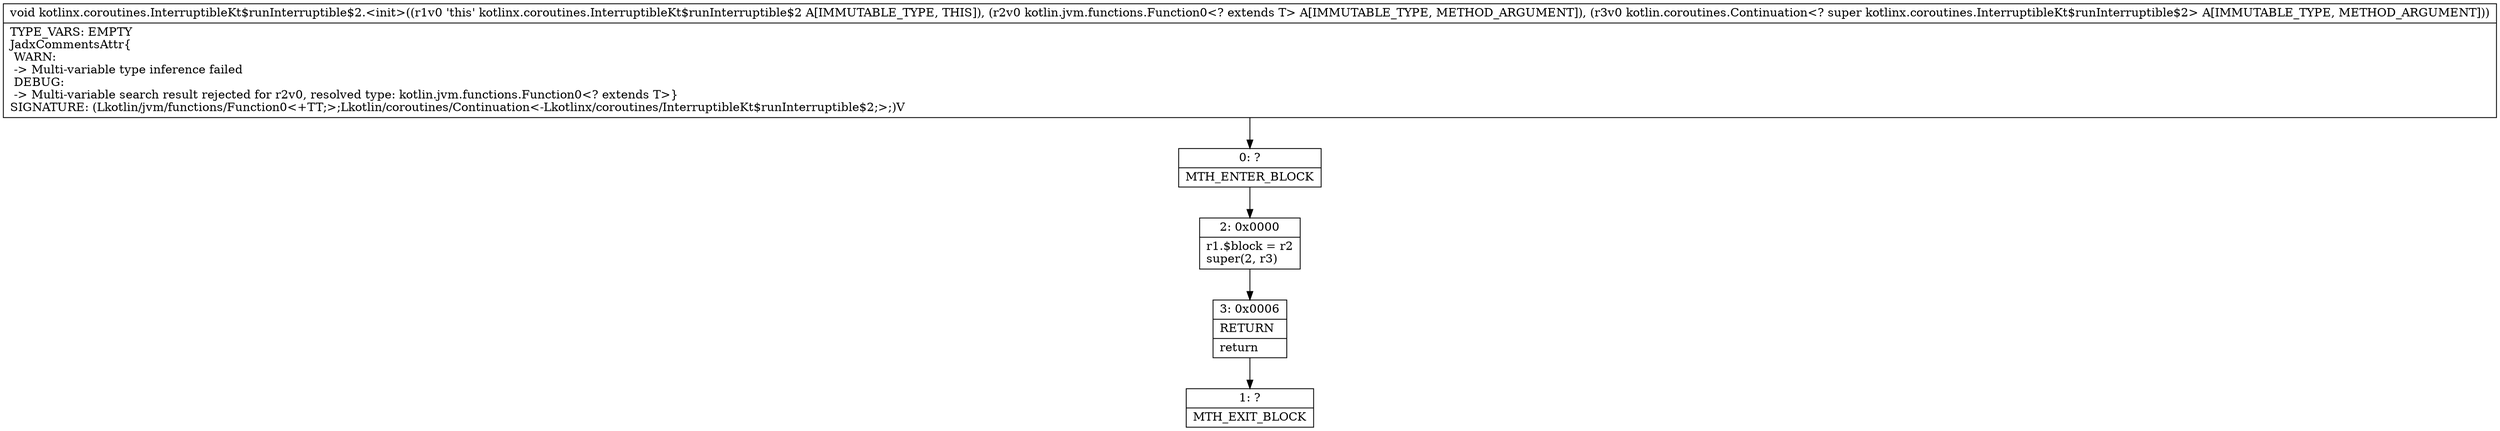 digraph "CFG forkotlinx.coroutines.InterruptibleKt$runInterruptible$2.\<init\>(Lkotlin\/jvm\/functions\/Function0;Lkotlin\/coroutines\/Continuation;)V" {
Node_0 [shape=record,label="{0\:\ ?|MTH_ENTER_BLOCK\l}"];
Node_2 [shape=record,label="{2\:\ 0x0000|r1.$block = r2\lsuper(2, r3)\l}"];
Node_3 [shape=record,label="{3\:\ 0x0006|RETURN\l|return\l}"];
Node_1 [shape=record,label="{1\:\ ?|MTH_EXIT_BLOCK\l}"];
MethodNode[shape=record,label="{void kotlinx.coroutines.InterruptibleKt$runInterruptible$2.\<init\>((r1v0 'this' kotlinx.coroutines.InterruptibleKt$runInterruptible$2 A[IMMUTABLE_TYPE, THIS]), (r2v0 kotlin.jvm.functions.Function0\<? extends T\> A[IMMUTABLE_TYPE, METHOD_ARGUMENT]), (r3v0 kotlin.coroutines.Continuation\<? super kotlinx.coroutines.InterruptibleKt$runInterruptible$2\> A[IMMUTABLE_TYPE, METHOD_ARGUMENT]))  | TYPE_VARS: EMPTY\lJadxCommentsAttr\{\l WARN: \l \-\> Multi\-variable type inference failed\l DEBUG: \l \-\> Multi\-variable search result rejected for r2v0, resolved type: kotlin.jvm.functions.Function0\<? extends T\>\}\lSIGNATURE: (Lkotlin\/jvm\/functions\/Function0\<+TT;\>;Lkotlin\/coroutines\/Continuation\<\-Lkotlinx\/coroutines\/InterruptibleKt$runInterruptible$2;\>;)V\l}"];
MethodNode -> Node_0;Node_0 -> Node_2;
Node_2 -> Node_3;
Node_3 -> Node_1;
}

